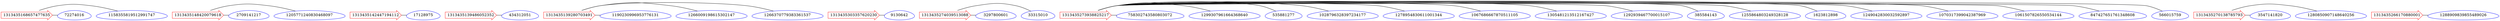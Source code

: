 graph {
	node [color=red shape=rarrow]
	1313435168657477635 [label=1313435168657477635]
	node [color=blue shape=egg]
	72274016 [label=72274016]
	1313435168657477635 -- 72274016 [constraint=false]
	node [color=blue shape=egg]
	1158355819512991747 [label=1158355819512991747]
	1313435168657477635 -- 1158355819512991747 [constraint=false]
	node [color=red shape=rarrow]
	1313435148420079618 [label=1313435148420079618]
	node [color=blue shape=egg]
	2709141217 [label=2709141217]
	1313435148420079618 -- 2709141217 [constraint=false]
	node [color=blue shape=egg]
	1205771240830468097 [label=1205771240830468097]
	1313435148420079618 -- 1205771240830468097 [constraint=false]
	node [color=red shape=rarrow]
	1313435142447194112 [label=1313435142447194112]
	node [color=blue shape=egg]
	17128975 [label=17128975]
	1313435142447194112 -- 17128975 [constraint=false]
	node [color=red shape=rarrow]
	1313435139486052352 [label=1313435139486052352]
	node [color=blue shape=egg]
	434312051 [label=434312051]
	1313435139486052352 -- 434312051 [constraint=false]
	node [color=red shape=rarrow]
	1313435139280703491 [label=1313435139280703491]
	node [color=blue shape=egg]
	1190230996953776131 [label=1190230996953776131]
	1313435139280703491 -- 1190230996953776131 [constraint=false]
	node [color=blue shape=egg]
	1266009198615302147 [label=1266009198615302147]
	1313435139280703491 -- 1266009198615302147 [constraint=false]
	node [color=blue shape=egg]
	1266370779383361537 [label=1266370779383361537]
	1313435139280703491 -- 1266370779383361537 [constraint=false]
	node [color=red shape=rarrow]
	1313435303357620230 [label=1313435303357620230]
	node [color=blue shape=egg]
	9130642 [label=9130642]
	1313435303357620230 -- 9130642 [constraint=false]
	node [color=red shape=rarrow]
	1313435274039513088 [label=1313435274039513088]
	node [color=blue shape=egg]
	3297800601 [label=3297800601]
	1313435274039513088 -- 3297800601 [constraint=false]
	node [color=blue shape=egg]
	33315010 [label=33315010]
	1313435274039513088 -- 33315010 [constraint=false]
	node [color=red shape=rarrow]
	1313435273938825217 [label=1313435273938825217]
	node [color=blue shape=egg]
	758302743580803072 [label=758302743580803072]
	1313435273938825217 -- 758302743580803072 [constraint=false]
	node [color=blue shape=egg]
	1299307961664368640 [label=1299307961664368640]
	1313435273938825217 -- 1299307961664368640 [constraint=false]
	node [color=blue shape=egg]
	535881277 [label=535881277]
	1313435273938825217 -- 535881277 [constraint=false]
	node [color=blue shape=egg]
	1028796328397234177 [label=1028796328397234177]
	1313435273938825217 -- 1028796328397234177 [constraint=false]
	node [color=blue shape=egg]
	1278954830611001344 [label=1278954830611001344]
	1313435273938825217 -- 1278954830611001344 [constraint=false]
	node [color=blue shape=egg]
	1067686667870511105 [label=1067686667870511105]
	1313435273938825217 -- 1067686667870511105 [constraint=false]
	node [color=blue shape=egg]
	1305481213512167427 [label=1305481213512167427]
	1313435273938825217 -- 1305481213512167427 [constraint=false]
	node [color=blue shape=egg]
	1292939467700015107 [label=1292939467700015107]
	1313435273938825217 -- 1292939467700015107 [constraint=false]
	node [color=blue shape=egg]
	385584143 [label=385584143]
	1313435273938825217 -- 385584143 [constraint=false]
	node [color=blue shape=egg]
	1255864803249328128 [label=1255864803249328128]
	1313435273938825217 -- 1255864803249328128 [constraint=false]
	node [color=blue shape=egg]
	1623812898 [label=1623812898]
	1313435273938825217 -- 1623812898 [constraint=false]
	node [color=blue shape=egg]
	1249042830032592897 [label=1249042830032592897]
	1313435273938825217 -- 1249042830032592897 [constraint=false]
	node [color=blue shape=egg]
	1070317399042387969 [label=1070317399042387969]
	1313435273938825217 -- 1070317399042387969 [constraint=false]
	node [color=blue shape=egg]
	1061507826550534144 [label=1061507826550534144]
	1313435273938825217 -- 1061507826550534144 [constraint=false]
	node [color=blue shape=egg]
	847427651761348608 [label=847427651761348608]
	1313435273938825217 -- 847427651761348608 [constraint=false]
	node [color=blue shape=egg]
	566015759 [label=566015759]
	1313435273938825217 -- 566015759 [constraint=false]
	node [color=red shape=rarrow]
	1313435270138785793 [label=1313435270138785793]
	node [color=blue shape=egg]
	3547141820 [label=3547141820]
	1313435270138785793 -- 3547141820 [constraint=false]
	node [color=blue shape=egg]
	1280850907148640256 [label=1280850907148640256]
	1313435270138785793 -- 1280850907148640256 [constraint=false]
	node [color=red shape=rarrow]
	1313435266170880001 [label=1313435266170880001]
	node [color=blue shape=egg]
	1288909839855489026 [label=1288909839855489026]
	1313435266170880001 -- 1288909839855489026 [constraint=false]
}
